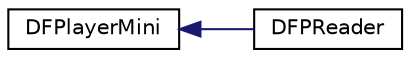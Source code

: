 digraph "Graphical Class Hierarchy"
{
  edge [fontname="Helvetica",fontsize="10",labelfontname="Helvetica",labelfontsize="10"];
  node [fontname="Helvetica",fontsize="10",shape=record];
  rankdir="LR";
  Node0 [label="DFPlayerMini",height=0.2,width=0.4,color="black", fillcolor="white", style="filled",URL="$classDFPlayerMini.html",tooltip="Easy-to-use controller class for DFPlayer Mini devices. "];
  Node0 -> Node1 [dir="back",color="midnightblue",fontsize="10",style="solid",fontname="Helvetica"];
  Node1 [label="DFPReader",height=0.2,width=0.4,color="black", fillcolor="white", style="filled",URL="$classDFPReader.html",tooltip="DFPlayerMini controller with numeric readout functions. "];
}
